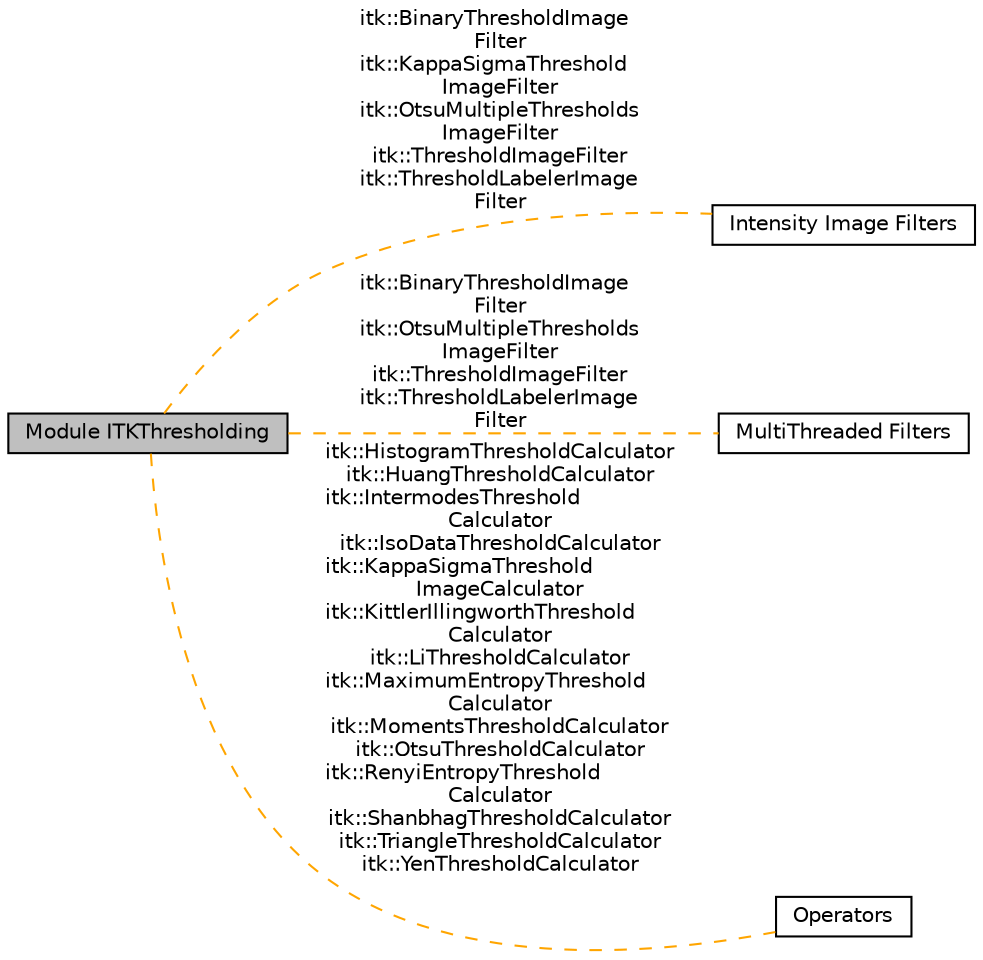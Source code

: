 digraph "Module ITKThresholding"
{
  edge [fontname="Helvetica",fontsize="10",labelfontname="Helvetica",labelfontsize="10"];
  node [fontname="Helvetica",fontsize="10",shape=box];
  rankdir=LR;
  Node1 [label="Module ITKThresholding",height=0.2,width=0.4,color="black", fillcolor="grey75", style="filled", fontcolor="black",tooltip=" "];
  Node2 [label="Intensity Image Filters",height=0.2,width=0.4,color="black", fillcolor="white", style="filled",URL="$group__IntensityImageFilters.html",tooltip=" "];
  Node3 [label="MultiThreaded Filters",height=0.2,width=0.4,color="black", fillcolor="white", style="filled",URL="$group__MultiThreaded.html",tooltip=" "];
  Node4 [label="Operators",height=0.2,width=0.4,color="black", fillcolor="white", style="filled",URL="$group__Operators.html",tooltip=" "];
  Node1->Node2 [shape=plaintext, label="itk::BinaryThresholdImage\lFilter\nitk::KappaSigmaThreshold\lImageFilter\nitk::OtsuMultipleThresholds\lImageFilter\nitk::ThresholdImageFilter\nitk::ThresholdLabelerImage\lFilter", color="orange", dir="none", style="dashed"];
  Node1->Node3 [shape=plaintext, label="itk::BinaryThresholdImage\lFilter\nitk::OtsuMultipleThresholds\lImageFilter\nitk::ThresholdImageFilter\nitk::ThresholdLabelerImage\lFilter", color="orange", dir="none", style="dashed"];
  Node1->Node4 [shape=plaintext, label="itk::HistogramThresholdCalculator\nitk::HuangThresholdCalculator\nitk::IntermodesThreshold\lCalculator\nitk::IsoDataThresholdCalculator\nitk::KappaSigmaThreshold\lImageCalculator\nitk::KittlerIllingworthThreshold\lCalculator\nitk::LiThresholdCalculator\nitk::MaximumEntropyThreshold\lCalculator\nitk::MomentsThresholdCalculator\nitk::OtsuThresholdCalculator\nitk::RenyiEntropyThreshold\lCalculator\nitk::ShanbhagThresholdCalculator\nitk::TriangleThresholdCalculator\nitk::YenThresholdCalculator", color="orange", dir="none", style="dashed"];
}
